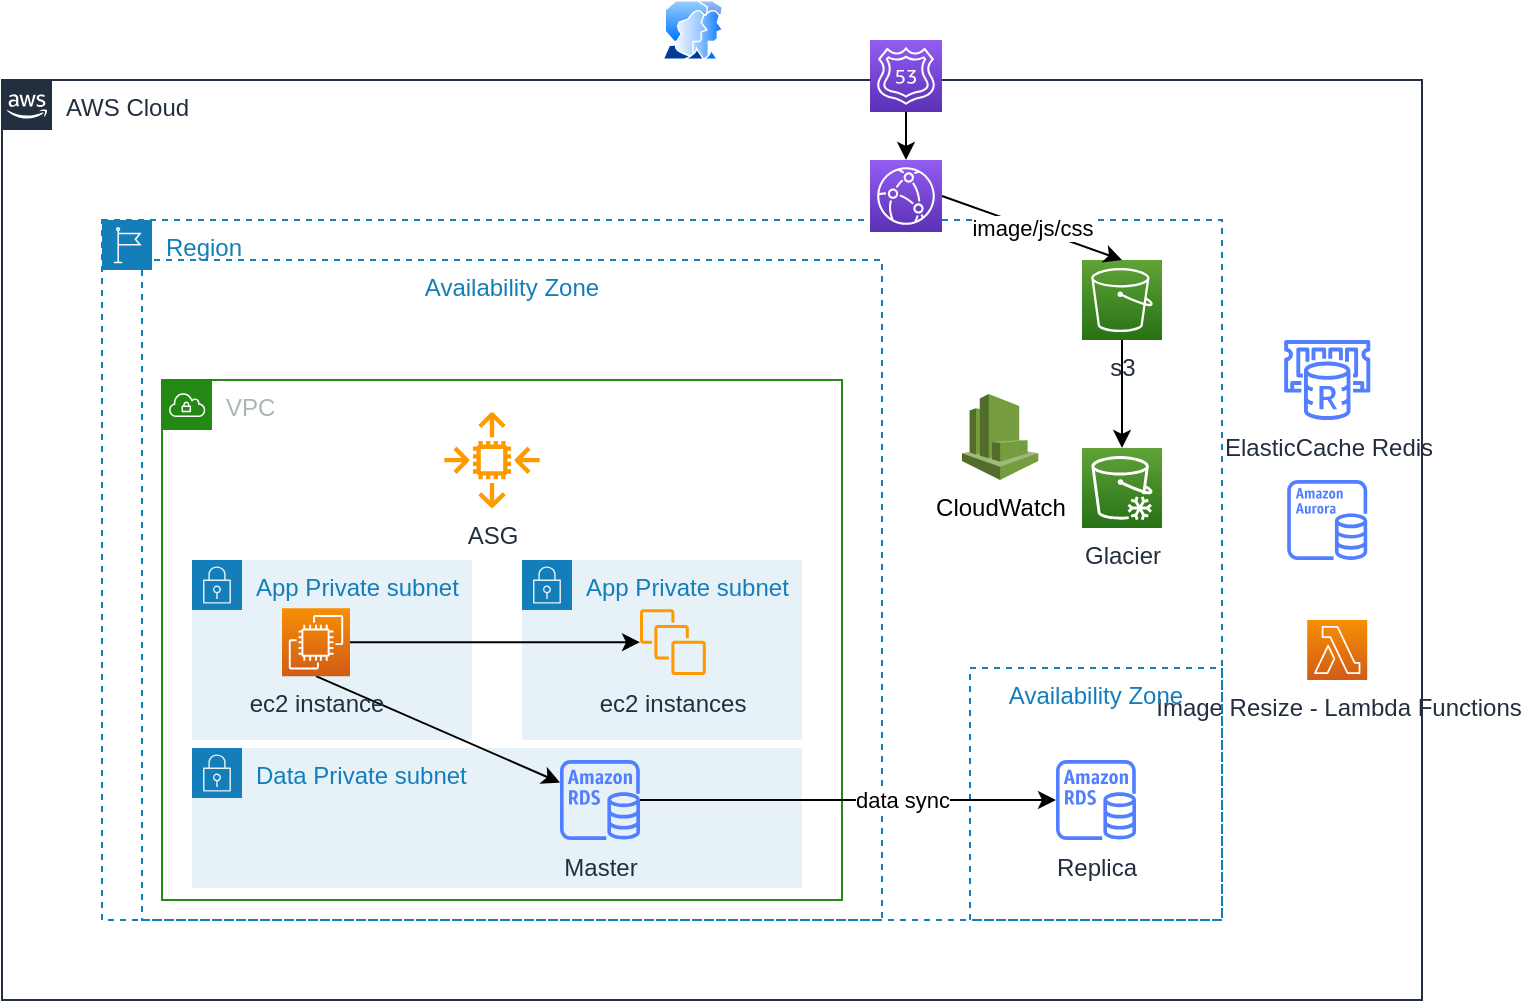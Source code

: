 <mxfile version="15.5.9" type="github">
  <diagram id="j2VXAc0lYuu_ALkuWCCA" name="Page-1">
    <mxGraphModel dx="782" dy="1571" grid="1" gridSize="10" guides="1" tooltips="1" connect="1" arrows="1" fold="1" page="1" pageScale="1" pageWidth="827" pageHeight="1169" background="none" math="0" shadow="0">
      <root>
        <mxCell id="0" />
        <mxCell id="1" parent="0" />
        <mxCell id="9uwuGhde_1a1OeyD1OMx-9" value="Region" style="points=[[0,0],[0.25,0],[0.5,0],[0.75,0],[1,0],[1,0.25],[1,0.5],[1,0.75],[1,1],[0.75,1],[0.5,1],[0.25,1],[0,1],[0,0.75],[0,0.5],[0,0.25]];outlineConnect=0;gradientColor=none;html=1;whiteSpace=wrap;fontSize=12;fontStyle=0;shape=mxgraph.aws4.group;grIcon=mxgraph.aws4.group_region;strokeColor=#147EBA;fillColor=none;verticalAlign=top;align=left;spacingLeft=30;fontColor=#147EBA;dashed=1;" vertex="1" parent="1">
          <mxGeometry x="110" y="60" width="560" height="350" as="geometry" />
        </mxCell>
        <mxCell id="9uwuGhde_1a1OeyD1OMx-8" value="AWS Cloud" style="points=[[0,0],[0.25,0],[0.5,0],[0.75,0],[1,0],[1,0.25],[1,0.5],[1,0.75],[1,1],[0.75,1],[0.5,1],[0.25,1],[0,1],[0,0.75],[0,0.5],[0,0.25]];outlineConnect=0;gradientColor=none;html=1;whiteSpace=wrap;fontSize=12;fontStyle=0;shape=mxgraph.aws4.group;grIcon=mxgraph.aws4.group_aws_cloud_alt;strokeColor=#232F3E;fillColor=none;verticalAlign=top;align=left;spacingLeft=30;fontColor=#232F3E;dashed=0;" vertex="1" parent="1">
          <mxGeometry x="60" y="-10" width="710" height="460" as="geometry" />
        </mxCell>
        <mxCell id="9uwuGhde_1a1OeyD1OMx-18" value="Data Private subnet" style="points=[[0,0],[0.25,0],[0.5,0],[0.75,0],[1,0],[1,0.25],[1,0.5],[1,0.75],[1,1],[0.75,1],[0.5,1],[0.25,1],[0,1],[0,0.75],[0,0.5],[0,0.25]];outlineConnect=0;gradientColor=none;html=1;whiteSpace=wrap;fontSize=12;fontStyle=0;shape=mxgraph.aws4.group;grIcon=mxgraph.aws4.group_security_group;grStroke=0;strokeColor=#147EBA;fillColor=#E6F2F8;verticalAlign=top;align=left;spacingLeft=30;fontColor=#147EBA;dashed=0;" vertex="1" parent="1">
          <mxGeometry x="155" y="324" width="305" height="70" as="geometry" />
        </mxCell>
        <mxCell id="9uwuGhde_1a1OeyD1OMx-5" value="App Private subnet" style="points=[[0,0],[0.25,0],[0.5,0],[0.75,0],[1,0],[1,0.25],[1,0.5],[1,0.75],[1,1],[0.75,1],[0.5,1],[0.25,1],[0,1],[0,0.75],[0,0.5],[0,0.25]];outlineConnect=0;gradientColor=none;html=1;whiteSpace=wrap;fontSize=12;fontStyle=0;shape=mxgraph.aws4.group;grIcon=mxgraph.aws4.group_security_group;grStroke=0;strokeColor=#147EBA;fillColor=#E6F2F8;verticalAlign=top;align=left;spacingLeft=30;fontColor=#147EBA;dashed=0;" vertex="1" parent="1">
          <mxGeometry x="155" y="230" width="140" height="90" as="geometry" />
        </mxCell>
        <mxCell id="9uwuGhde_1a1OeyD1OMx-36" style="edgeStyle=none;rounded=0;orthogonalLoop=1;jettySize=auto;html=1;exitX=0.5;exitY=1;exitDx=0;exitDy=0;exitPerimeter=0;" edge="1" parent="1" source="NMSYyPcaULJrFP2WSVF1-13" target="NMSYyPcaULJrFP2WSVF1-3">
          <mxGeometry relative="1" as="geometry" />
        </mxCell>
        <mxCell id="9uwuGhde_1a1OeyD1OMx-10" value="App Private subnet" style="points=[[0,0],[0.25,0],[0.5,0],[0.75,0],[1,0],[1,0.25],[1,0.5],[1,0.75],[1,1],[0.75,1],[0.5,1],[0.25,1],[0,1],[0,0.75],[0,0.5],[0,0.25]];outlineConnect=0;gradientColor=none;html=1;whiteSpace=wrap;fontSize=12;fontStyle=0;shape=mxgraph.aws4.group;grIcon=mxgraph.aws4.group_security_group;grStroke=0;strokeColor=#147EBA;fillColor=#E6F2F8;verticalAlign=top;align=left;spacingLeft=30;fontColor=#147EBA;dashed=0;" vertex="1" parent="1">
          <mxGeometry x="320" y="230" width="140" height="90" as="geometry" />
        </mxCell>
        <mxCell id="9uwuGhde_1a1OeyD1OMx-21" value="Availability Zone" style="fillColor=none;strokeColor=#147EBA;dashed=1;verticalAlign=top;fontStyle=0;fontColor=#147EBA;" vertex="1" parent="1">
          <mxGeometry x="130" y="80" width="370" height="330" as="geometry" />
        </mxCell>
        <mxCell id="9uwuGhde_1a1OeyD1OMx-4" value="VPC" style="points=[[0,0],[0.25,0],[0.5,0],[0.75,0],[1,0],[1,0.25],[1,0.5],[1,0.75],[1,1],[0.75,1],[0.5,1],[0.25,1],[0,1],[0,0.75],[0,0.5],[0,0.25]];outlineConnect=0;gradientColor=none;html=1;whiteSpace=wrap;fontSize=12;fontStyle=0;shape=mxgraph.aws4.group;grIcon=mxgraph.aws4.group_vpc;strokeColor=#248814;fillColor=none;verticalAlign=top;align=left;spacingLeft=30;fontColor=#AAB7B8;dashed=0;" vertex="1" parent="1">
          <mxGeometry x="140" y="140" width="340" height="260" as="geometry" />
        </mxCell>
        <mxCell id="NMSYyPcaULJrFP2WSVF1-1" value="" style="aspect=fixed;perimeter=ellipsePerimeter;html=1;align=center;shadow=0;dashed=0;spacingTop=3;image;image=img/lib/active_directory/user_accounts.svg;imageBackground=none;" parent="1" vertex="1">
          <mxGeometry x="390" y="-50" width="30.93" height="30" as="geometry" />
        </mxCell>
        <mxCell id="NMSYyPcaULJrFP2WSVF1-4" value="" style="sketch=0;outlineConnect=0;fontColor=#232F3E;gradientColor=none;fillColor=#527FFF;strokeColor=none;dashed=0;verticalLabelPosition=bottom;verticalAlign=top;align=center;html=1;fontSize=12;fontStyle=0;aspect=fixed;pointerEvents=1;shape=mxgraph.aws4.aurora_instance;" parent="1" vertex="1">
          <mxGeometry x="702.61" y="190" width="40" height="40" as="geometry" />
        </mxCell>
        <mxCell id="9uwuGhde_1a1OeyD1OMx-31" style="edgeStyle=none;rounded=0;orthogonalLoop=1;jettySize=auto;html=1;exitX=0.5;exitY=1;exitDx=0;exitDy=0;exitPerimeter=0;" edge="1" parent="1" source="NMSYyPcaULJrFP2WSVF1-7" target="9uwuGhde_1a1OeyD1OMx-24">
          <mxGeometry relative="1" as="geometry" />
        </mxCell>
        <mxCell id="NMSYyPcaULJrFP2WSVF1-7" value="" style="sketch=0;points=[[0,0,0],[0.25,0,0],[0.5,0,0],[0.75,0,0],[1,0,0],[0,1,0],[0.25,1,0],[0.5,1,0],[0.75,1,0],[1,1,0],[0,0.25,0],[0,0.5,0],[0,0.75,0],[1,0.25,0],[1,0.5,0],[1,0.75,0]];outlineConnect=0;fontColor=#232F3E;gradientColor=#945DF2;gradientDirection=north;fillColor=#5A30B5;strokeColor=#ffffff;dashed=0;verticalLabelPosition=bottom;verticalAlign=top;align=center;html=1;fontSize=12;fontStyle=0;aspect=fixed;shape=mxgraph.aws4.resourceIcon;resIcon=mxgraph.aws4.route_53;" parent="1" vertex="1">
          <mxGeometry x="494" y="-30" width="36" height="36" as="geometry" />
        </mxCell>
        <mxCell id="NMSYyPcaULJrFP2WSVF1-10" value="Glacier" style="sketch=0;points=[[0,0,0],[0.25,0,0],[0.5,0,0],[0.75,0,0],[1,0,0],[0,1,0],[0.25,1,0],[0.5,1,0],[0.75,1,0],[1,1,0],[0,0.25,0],[0,0.5,0],[0,0.75,0],[1,0.25,0],[1,0.5,0],[1,0.75,0]];outlineConnect=0;fontColor=#232F3E;gradientColor=#60A337;gradientDirection=north;fillColor=#277116;strokeColor=#ffffff;dashed=0;verticalLabelPosition=bottom;verticalAlign=top;align=center;html=1;fontSize=12;fontStyle=0;aspect=fixed;shape=mxgraph.aws4.resourceIcon;resIcon=mxgraph.aws4.glacier;" parent="1" vertex="1">
          <mxGeometry x="600" y="174" width="40" height="40" as="geometry" />
        </mxCell>
        <mxCell id="NMSYyPcaULJrFP2WSVF1-12" style="edgeStyle=orthogonalEdgeStyle;rounded=0;orthogonalLoop=1;jettySize=auto;html=1;exitX=0.5;exitY=1;exitDx=0;exitDy=0;exitPerimeter=0;entryX=0.5;entryY=0;entryDx=0;entryDy=0;entryPerimeter=0;" parent="1" source="NMSYyPcaULJrFP2WSVF1-11" target="NMSYyPcaULJrFP2WSVF1-10" edge="1">
          <mxGeometry relative="1" as="geometry" />
        </mxCell>
        <mxCell id="NMSYyPcaULJrFP2WSVF1-11" value="s3" style="sketch=0;points=[[0,0,0],[0.25,0,0],[0.5,0,0],[0.75,0,0],[1,0,0],[0,1,0],[0.25,1,0],[0.5,1,0],[0.75,1,0],[1,1,0],[0,0.25,0],[0,0.5,0],[0,0.75,0],[1,0.25,0],[1,0.5,0],[1,0.75,0]];outlineConnect=0;fontColor=#232F3E;gradientColor=#60A337;gradientDirection=north;fillColor=#277116;strokeColor=#ffffff;dashed=0;verticalLabelPosition=bottom;verticalAlign=top;align=center;html=1;fontSize=12;fontStyle=0;aspect=fixed;shape=mxgraph.aws4.resourceIcon;resIcon=mxgraph.aws4.s3;" parent="1" vertex="1">
          <mxGeometry x="600" y="80" width="40" height="40" as="geometry" />
        </mxCell>
        <mxCell id="9uwuGhde_1a1OeyD1OMx-33" style="edgeStyle=none;orthogonalLoop=1;jettySize=auto;html=1;exitX=1;exitY=0.5;exitDx=0;exitDy=0;exitPerimeter=0;labelBorderColor=none;textOpacity=90;curved=1;" edge="1" parent="1" source="NMSYyPcaULJrFP2WSVF1-13" target="9uwuGhde_1a1OeyD1OMx-32">
          <mxGeometry relative="1" as="geometry" />
        </mxCell>
        <mxCell id="NMSYyPcaULJrFP2WSVF1-13" value="ec2 instance" style="sketch=0;points=[[0,0,0],[0.25,0,0],[0.5,0,0],[0.75,0,0],[1,0,0],[0,1,0],[0.25,1,0],[0.5,1,0],[0.75,1,0],[1,1,0],[0,0.25,0],[0,0.5,0],[0,0.75,0],[1,0.25,0],[1,0.5,0],[1,0.75,0]];outlineConnect=0;fontColor=#232F3E;gradientColor=#F78E04;gradientDirection=north;fillColor=#D05C17;strokeColor=#ffffff;dashed=0;verticalLabelPosition=bottom;verticalAlign=top;align=center;html=1;fontSize=12;fontStyle=0;aspect=fixed;shape=mxgraph.aws4.resourceIcon;resIcon=mxgraph.aws4.ec2;" parent="1" vertex="1">
          <mxGeometry x="200" y="254.09" width="34" height="34" as="geometry" />
        </mxCell>
        <mxCell id="NMSYyPcaULJrFP2WSVF1-15" value="ASG" style="sketch=0;outlineConnect=0;fontColor=#232F3E;gradientColor=none;fillColor=#FF9900;strokeColor=none;dashed=0;verticalLabelPosition=bottom;verticalAlign=top;align=center;html=1;fontSize=12;fontStyle=0;aspect=fixed;pointerEvents=1;shape=mxgraph.aws4.auto_scaling2;" parent="1" vertex="1">
          <mxGeometry x="281" y="156" width="48" height="48" as="geometry" />
        </mxCell>
        <mxCell id="9uwuGhde_1a1OeyD1OMx-2" value="Image Resize - Lambda Functions" style="sketch=0;points=[[0,0,0],[0.25,0,0],[0.5,0,0],[0.75,0,0],[1,0,0],[0,1,0],[0.25,1,0],[0.5,1,0],[0.75,1,0],[1,1,0],[0,0.25,0],[0,0.5,0],[0,0.75,0],[1,0.25,0],[1,0.5,0],[1,0.75,0]];outlineConnect=0;fontColor=#232F3E;gradientColor=#F78E04;gradientDirection=north;fillColor=#D05C17;strokeColor=#ffffff;dashed=0;verticalLabelPosition=bottom;verticalAlign=top;align=center;html=1;fontSize=12;fontStyle=0;aspect=fixed;shape=mxgraph.aws4.resourceIcon;resIcon=mxgraph.aws4.lambda;" vertex="1" parent="1">
          <mxGeometry x="712.61" y="260" width="30" height="30" as="geometry" />
        </mxCell>
        <mxCell id="9uwuGhde_1a1OeyD1OMx-3" value="ElasticCache Redis" style="sketch=0;outlineConnect=0;fontColor=#232F3E;gradientColor=none;fillColor=#527FFF;strokeColor=none;dashed=0;verticalLabelPosition=bottom;verticalAlign=top;align=center;html=1;fontSize=12;fontStyle=0;aspect=fixed;pointerEvents=1;shape=mxgraph.aws4.elasticache_for_redis;" vertex="1" parent="1">
          <mxGeometry x="700" y="120" width="45.22" height="40" as="geometry" />
        </mxCell>
        <mxCell id="9uwuGhde_1a1OeyD1OMx-17" value="CloudWatch" style="outlineConnect=0;dashed=0;verticalLabelPosition=bottom;verticalAlign=top;align=center;html=1;shape=mxgraph.aws3.cloudwatch;fillColor=#759C3E;gradientColor=none;" vertex="1" parent="1">
          <mxGeometry x="540" y="147" width="38.15" height="43" as="geometry" />
        </mxCell>
        <mxCell id="9uwuGhde_1a1OeyD1OMx-19" value="Availability Zone" style="fillColor=none;strokeColor=#147EBA;dashed=1;verticalAlign=top;fontStyle=0;fontColor=#147EBA;" vertex="1" parent="1">
          <mxGeometry x="544" y="284" width="126" height="126" as="geometry" />
        </mxCell>
        <mxCell id="9uwuGhde_1a1OeyD1OMx-20" value="Replica" style="sketch=0;outlineConnect=0;fontColor=#232F3E;gradientColor=none;fillColor=#527FFF;strokeColor=none;dashed=0;verticalLabelPosition=bottom;verticalAlign=top;align=center;html=1;fontSize=12;fontStyle=0;aspect=fixed;pointerEvents=1;shape=mxgraph.aws4.rds_instance;" vertex="1" parent="1">
          <mxGeometry x="587" y="330" width="40" height="40" as="geometry" />
        </mxCell>
        <mxCell id="9uwuGhde_1a1OeyD1OMx-30" value="image/js/css" style="edgeStyle=none;rounded=0;orthogonalLoop=1;jettySize=auto;html=1;exitX=1;exitY=0.5;exitDx=0;exitDy=0;exitPerimeter=0;entryX=0.5;entryY=0;entryDx=0;entryDy=0;entryPerimeter=0;" edge="1" parent="1" source="9uwuGhde_1a1OeyD1OMx-24" target="NMSYyPcaULJrFP2WSVF1-11">
          <mxGeometry relative="1" as="geometry" />
        </mxCell>
        <mxCell id="9uwuGhde_1a1OeyD1OMx-24" value="" style="sketch=0;points=[[0,0,0],[0.25,0,0],[0.5,0,0],[0.75,0,0],[1,0,0],[0,1,0],[0.25,1,0],[0.5,1,0],[0.75,1,0],[1,1,0],[0,0.25,0],[0,0.5,0],[0,0.75,0],[1,0.25,0],[1,0.5,0],[1,0.75,0]];outlineConnect=0;fontColor=#232F3E;gradientColor=#945DF2;gradientDirection=north;fillColor=#5A30B5;strokeColor=#ffffff;dashed=0;verticalLabelPosition=bottom;verticalAlign=top;align=center;html=1;fontSize=12;fontStyle=0;aspect=fixed;shape=mxgraph.aws4.resourceIcon;resIcon=mxgraph.aws4.cloudfront;" vertex="1" parent="1">
          <mxGeometry x="494" y="30" width="36" height="36" as="geometry" />
        </mxCell>
        <mxCell id="9uwuGhde_1a1OeyD1OMx-32" value="ec2 instances" style="sketch=0;outlineConnect=0;fontColor=#232F3E;gradientColor=none;fillColor=#FF9900;strokeColor=none;dashed=0;verticalLabelPosition=bottom;verticalAlign=top;align=center;html=1;fontSize=12;fontStyle=0;aspect=fixed;pointerEvents=1;shape=mxgraph.aws4.instances;" vertex="1" parent="1">
          <mxGeometry x="379" y="254.64" width="32.91" height="32.91" as="geometry" />
        </mxCell>
        <mxCell id="9uwuGhde_1a1OeyD1OMx-34" style="edgeStyle=none;rounded=0;orthogonalLoop=1;jettySize=auto;html=1;" edge="1" parent="1" source="NMSYyPcaULJrFP2WSVF1-3" target="9uwuGhde_1a1OeyD1OMx-20">
          <mxGeometry relative="1" as="geometry" />
        </mxCell>
        <mxCell id="9uwuGhde_1a1OeyD1OMx-35" value="data sync" style="edgeLabel;html=1;align=center;verticalAlign=middle;resizable=0;points=[];" vertex="1" connectable="0" parent="9uwuGhde_1a1OeyD1OMx-34">
          <mxGeometry x="0.356" y="-4" relative="1" as="geometry">
            <mxPoint x="-10" y="-4" as="offset" />
          </mxGeometry>
        </mxCell>
        <mxCell id="NMSYyPcaULJrFP2WSVF1-3" value="Master" style="sketch=0;outlineConnect=0;fontColor=#232F3E;gradientColor=none;fillColor=#527FFF;strokeColor=none;dashed=0;verticalLabelPosition=bottom;verticalAlign=top;align=center;html=1;fontSize=12;fontStyle=0;aspect=fixed;pointerEvents=1;shape=mxgraph.aws4.rds_instance;" parent="1" vertex="1">
          <mxGeometry x="339" y="330" width="40" height="40" as="geometry" />
        </mxCell>
      </root>
    </mxGraphModel>
  </diagram>
</mxfile>
